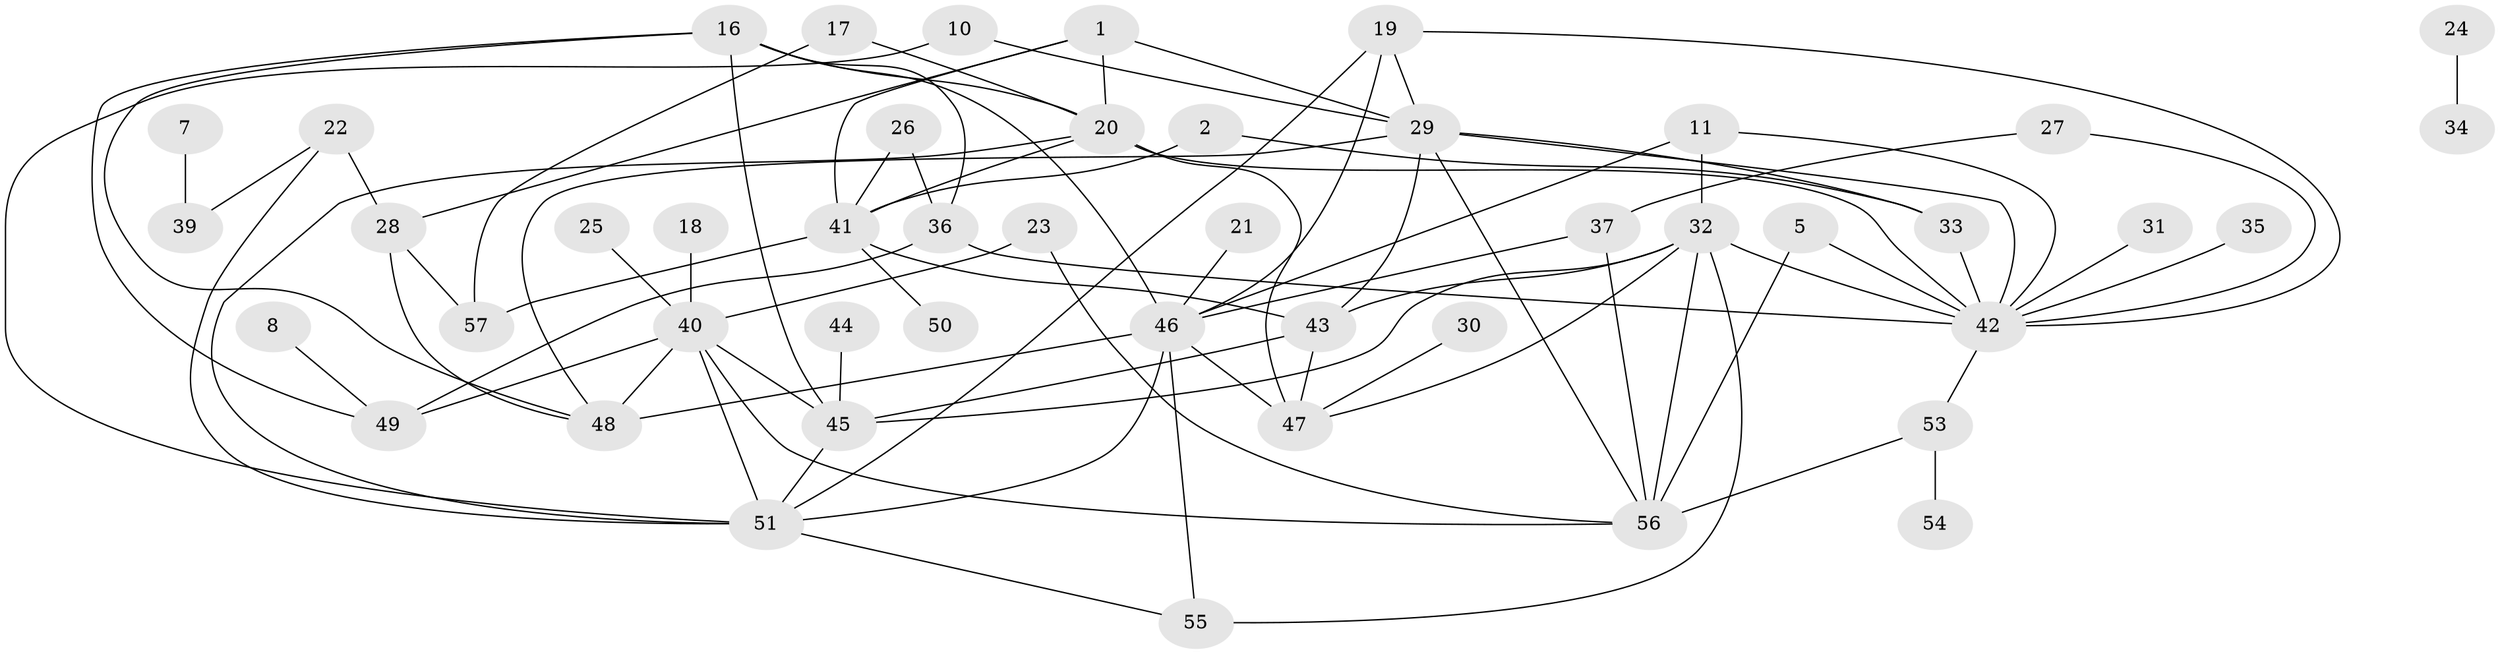 // original degree distribution, {5: 0.061946902654867256, 4: 0.10619469026548672, 3: 0.26548672566371684, 2: 0.25663716814159293, 1: 0.17699115044247787, 0: 0.07964601769911504, 8: 0.008849557522123894, 7: 0.017699115044247787, 9: 0.008849557522123894, 6: 0.017699115044247787}
// Generated by graph-tools (version 1.1) at 2025/49/03/09/25 03:49:10]
// undirected, 47 vertices, 85 edges
graph export_dot {
graph [start="1"]
  node [color=gray90,style=filled];
  1;
  2;
  5;
  7;
  8;
  10;
  11;
  16;
  17;
  18;
  19;
  20;
  21;
  22;
  23;
  24;
  25;
  26;
  27;
  28;
  29;
  30;
  31;
  32;
  33;
  34;
  35;
  36;
  37;
  39;
  40;
  41;
  42;
  43;
  44;
  45;
  46;
  47;
  48;
  49;
  50;
  51;
  53;
  54;
  55;
  56;
  57;
  1 -- 20 [weight=1.0];
  1 -- 28 [weight=1.0];
  1 -- 29 [weight=1.0];
  1 -- 41 [weight=1.0];
  2 -- 33 [weight=1.0];
  2 -- 41 [weight=1.0];
  5 -- 42 [weight=1.0];
  5 -- 56 [weight=1.0];
  7 -- 39 [weight=1.0];
  8 -- 49 [weight=1.0];
  10 -- 29 [weight=1.0];
  10 -- 51 [weight=1.0];
  11 -- 32 [weight=2.0];
  11 -- 42 [weight=2.0];
  11 -- 46 [weight=1.0];
  16 -- 20 [weight=1.0];
  16 -- 36 [weight=1.0];
  16 -- 45 [weight=1.0];
  16 -- 46 [weight=1.0];
  16 -- 48 [weight=1.0];
  16 -- 49 [weight=1.0];
  17 -- 20 [weight=1.0];
  17 -- 57 [weight=1.0];
  18 -- 40 [weight=1.0];
  19 -- 29 [weight=1.0];
  19 -- 42 [weight=1.0];
  19 -- 46 [weight=1.0];
  19 -- 51 [weight=1.0];
  20 -- 41 [weight=1.0];
  20 -- 42 [weight=2.0];
  20 -- 47 [weight=1.0];
  20 -- 51 [weight=1.0];
  21 -- 46 [weight=1.0];
  22 -- 28 [weight=2.0];
  22 -- 39 [weight=1.0];
  22 -- 51 [weight=1.0];
  23 -- 40 [weight=1.0];
  23 -- 56 [weight=1.0];
  24 -- 34 [weight=1.0];
  25 -- 40 [weight=1.0];
  26 -- 36 [weight=1.0];
  26 -- 41 [weight=1.0];
  27 -- 37 [weight=1.0];
  27 -- 42 [weight=1.0];
  28 -- 48 [weight=1.0];
  28 -- 57 [weight=1.0];
  29 -- 33 [weight=1.0];
  29 -- 42 [weight=1.0];
  29 -- 43 [weight=1.0];
  29 -- 48 [weight=1.0];
  29 -- 56 [weight=1.0];
  30 -- 47 [weight=1.0];
  31 -- 42 [weight=1.0];
  32 -- 42 [weight=1.0];
  32 -- 43 [weight=1.0];
  32 -- 45 [weight=1.0];
  32 -- 47 [weight=1.0];
  32 -- 55 [weight=1.0];
  32 -- 56 [weight=1.0];
  33 -- 42 [weight=1.0];
  35 -- 42 [weight=1.0];
  36 -- 42 [weight=1.0];
  36 -- 49 [weight=1.0];
  37 -- 46 [weight=1.0];
  37 -- 56 [weight=1.0];
  40 -- 45 [weight=1.0];
  40 -- 48 [weight=1.0];
  40 -- 49 [weight=1.0];
  40 -- 51 [weight=1.0];
  40 -- 56 [weight=1.0];
  41 -- 43 [weight=1.0];
  41 -- 50 [weight=1.0];
  41 -- 57 [weight=1.0];
  42 -- 53 [weight=1.0];
  43 -- 45 [weight=1.0];
  43 -- 47 [weight=1.0];
  44 -- 45 [weight=1.0];
  45 -- 51 [weight=1.0];
  46 -- 47 [weight=2.0];
  46 -- 48 [weight=1.0];
  46 -- 51 [weight=1.0];
  46 -- 55 [weight=1.0];
  51 -- 55 [weight=1.0];
  53 -- 54 [weight=1.0];
  53 -- 56 [weight=1.0];
}
